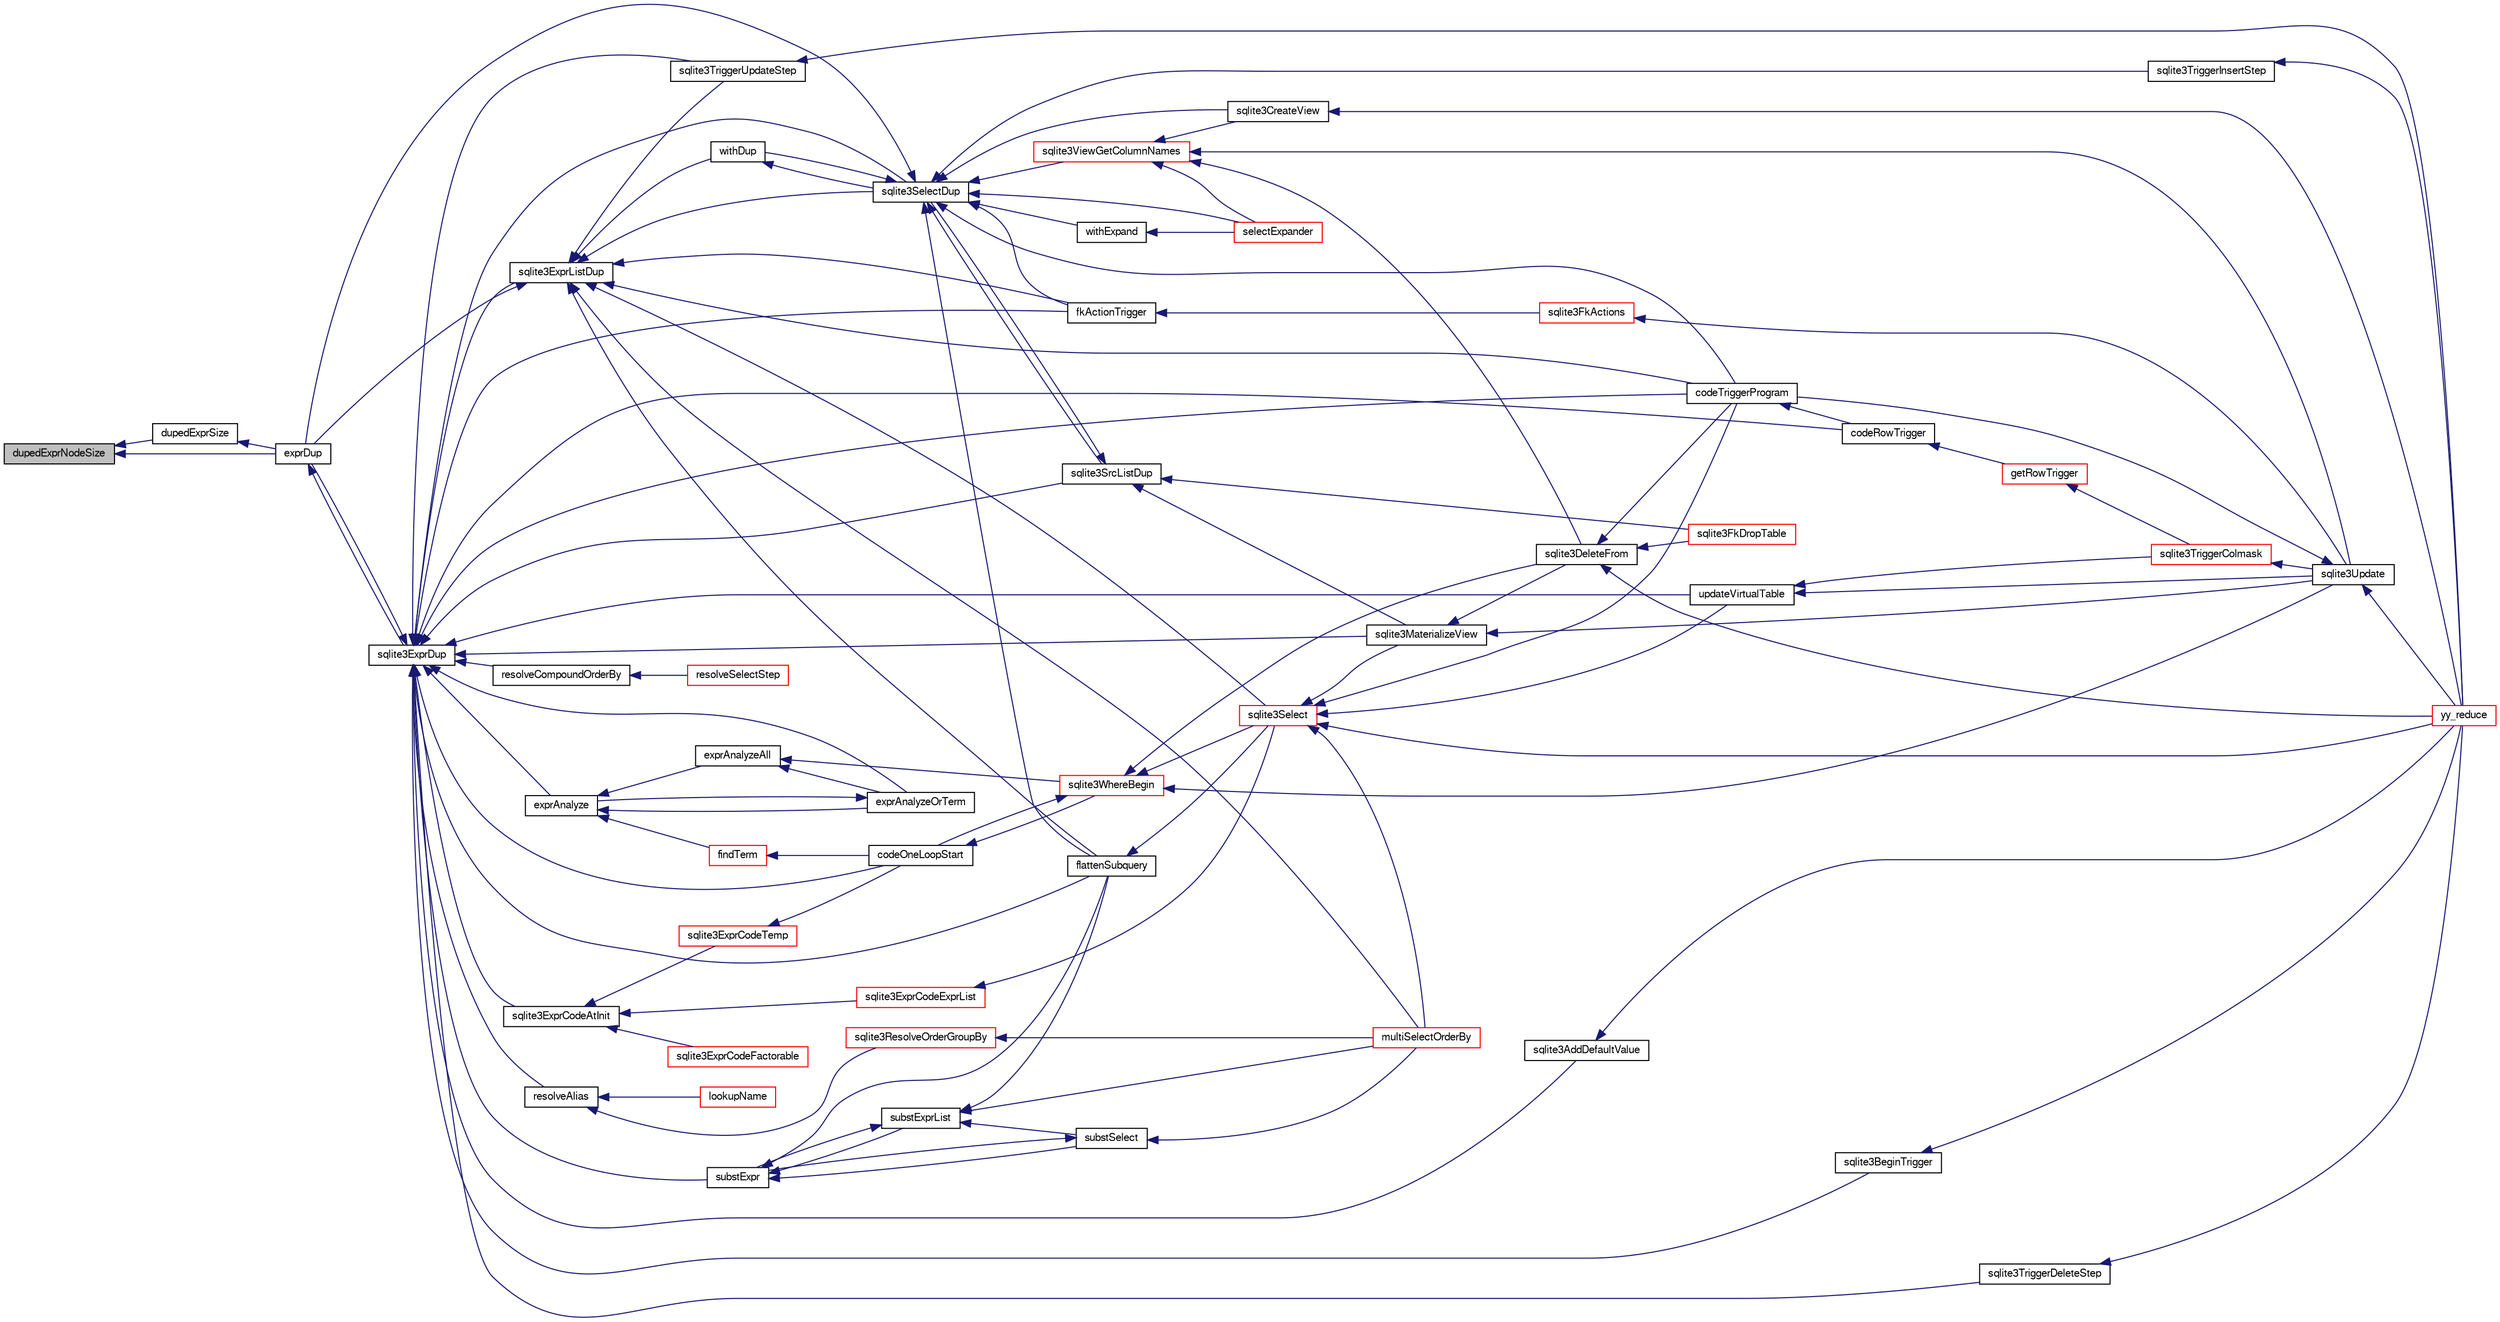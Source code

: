 digraph "dupedExprNodeSize"
{
  edge [fontname="FreeSans",fontsize="10",labelfontname="FreeSans",labelfontsize="10"];
  node [fontname="FreeSans",fontsize="10",shape=record];
  rankdir="LR";
  Node92072 [label="dupedExprNodeSize",height=0.2,width=0.4,color="black", fillcolor="grey75", style="filled", fontcolor="black"];
  Node92072 -> Node92073 [dir="back",color="midnightblue",fontsize="10",style="solid",fontname="FreeSans"];
  Node92073 [label="dupedExprSize",height=0.2,width=0.4,color="black", fillcolor="white", style="filled",URL="$sqlite3_8c.html#a9c79c04ad08e45cf19c143c6de3b634c"];
  Node92073 -> Node92074 [dir="back",color="midnightblue",fontsize="10",style="solid",fontname="FreeSans"];
  Node92074 [label="exprDup",height=0.2,width=0.4,color="black", fillcolor="white", style="filled",URL="$sqlite3_8c.html#a89f473c64253ae0a76749f543466a05a"];
  Node92074 -> Node92075 [dir="back",color="midnightblue",fontsize="10",style="solid",fontname="FreeSans"];
  Node92075 [label="sqlite3ExprDup",height=0.2,width=0.4,color="black", fillcolor="white", style="filled",URL="$sqlite3_8c.html#a509095508224c9f99698d86205234209"];
  Node92075 -> Node92076 [dir="back",color="midnightblue",fontsize="10",style="solid",fontname="FreeSans"];
  Node92076 [label="resolveAlias",height=0.2,width=0.4,color="black", fillcolor="white", style="filled",URL="$sqlite3_8c.html#af5aa683bef5c0eff80a792aa8a968167"];
  Node92076 -> Node92077 [dir="back",color="midnightblue",fontsize="10",style="solid",fontname="FreeSans"];
  Node92077 [label="lookupName",height=0.2,width=0.4,color="red", fillcolor="white", style="filled",URL="$sqlite3_8c.html#a9ee032f52b5e8bb82a72b574af904999"];
  Node92076 -> Node92163 [dir="back",color="midnightblue",fontsize="10",style="solid",fontname="FreeSans"];
  Node92163 [label="sqlite3ResolveOrderGroupBy",height=0.2,width=0.4,color="red", fillcolor="white", style="filled",URL="$sqlite3_8c.html#a2a1f1cd476b6007d2b2b0a9160dfb1eb"];
  Node92163 -> Node92142 [dir="back",color="midnightblue",fontsize="10",style="solid",fontname="FreeSans"];
  Node92142 [label="multiSelectOrderBy",height=0.2,width=0.4,color="red", fillcolor="white", style="filled",URL="$sqlite3_8c.html#afcdb8488c6f4dfdadaf9f04bca35b808"];
  Node92075 -> Node92081 [dir="back",color="midnightblue",fontsize="10",style="solid",fontname="FreeSans"];
  Node92081 [label="resolveCompoundOrderBy",height=0.2,width=0.4,color="black", fillcolor="white", style="filled",URL="$sqlite3_8c.html#a462c5aa49cfd6aad6a92fa60ddefc569"];
  Node92081 -> Node92082 [dir="back",color="midnightblue",fontsize="10",style="solid",fontname="FreeSans"];
  Node92082 [label="resolveSelectStep",height=0.2,width=0.4,color="red", fillcolor="white", style="filled",URL="$sqlite3_8c.html#a0b9015a9e505c63fd104dcbad672c814"];
  Node92075 -> Node92074 [dir="back",color="midnightblue",fontsize="10",style="solid",fontname="FreeSans"];
  Node92075 -> Node92164 [dir="back",color="midnightblue",fontsize="10",style="solid",fontname="FreeSans"];
  Node92164 [label="sqlite3ExprListDup",height=0.2,width=0.4,color="black", fillcolor="white", style="filled",URL="$sqlite3_8c.html#abfb0903f2fc516fcceec37b3489d528c"];
  Node92164 -> Node92074 [dir="back",color="midnightblue",fontsize="10",style="solid",fontname="FreeSans"];
  Node92164 -> Node92165 [dir="back",color="midnightblue",fontsize="10",style="solid",fontname="FreeSans"];
  Node92165 [label="withDup",height=0.2,width=0.4,color="black", fillcolor="white", style="filled",URL="$sqlite3_8c.html#a3f4d4194e35fd64b629b1533c50ffd7a"];
  Node92165 -> Node92166 [dir="back",color="midnightblue",fontsize="10",style="solid",fontname="FreeSans"];
  Node92166 [label="sqlite3SelectDup",height=0.2,width=0.4,color="black", fillcolor="white", style="filled",URL="$sqlite3_8c.html#af8a7f75590dced000c27784d90b57b87"];
  Node92166 -> Node92074 [dir="back",color="midnightblue",fontsize="10",style="solid",fontname="FreeSans"];
  Node92166 -> Node92165 [dir="back",color="midnightblue",fontsize="10",style="solid",fontname="FreeSans"];
  Node92166 -> Node92167 [dir="back",color="midnightblue",fontsize="10",style="solid",fontname="FreeSans"];
  Node92167 [label="sqlite3SrcListDup",height=0.2,width=0.4,color="black", fillcolor="white", style="filled",URL="$sqlite3_8c.html#a915ece76ebeede6852f63a447753ef9f"];
  Node92167 -> Node92166 [dir="back",color="midnightblue",fontsize="10",style="solid",fontname="FreeSans"];
  Node92167 -> Node92158 [dir="back",color="midnightblue",fontsize="10",style="solid",fontname="FreeSans"];
  Node92158 [label="sqlite3MaterializeView",height=0.2,width=0.4,color="black", fillcolor="white", style="filled",URL="$sqlite3_8c.html#a4557984b0b75f998fb0c3f231c9b1def"];
  Node92158 -> Node92093 [dir="back",color="midnightblue",fontsize="10",style="solid",fontname="FreeSans"];
  Node92093 [label="sqlite3DeleteFrom",height=0.2,width=0.4,color="black", fillcolor="white", style="filled",URL="$sqlite3_8c.html#ab9b4b45349188b49eabb23f94608a091"];
  Node92093 -> Node92094 [dir="back",color="midnightblue",fontsize="10",style="solid",fontname="FreeSans"];
  Node92094 [label="sqlite3FkDropTable",height=0.2,width=0.4,color="red", fillcolor="white", style="filled",URL="$sqlite3_8c.html#a1218c6fc74e89152ceaa4760e82f5ef9"];
  Node92093 -> Node92095 [dir="back",color="midnightblue",fontsize="10",style="solid",fontname="FreeSans"];
  Node92095 [label="codeTriggerProgram",height=0.2,width=0.4,color="black", fillcolor="white", style="filled",URL="$sqlite3_8c.html#a120801f59d9281d201d2ff4b2606836e"];
  Node92095 -> Node92096 [dir="back",color="midnightblue",fontsize="10",style="solid",fontname="FreeSans"];
  Node92096 [label="codeRowTrigger",height=0.2,width=0.4,color="black", fillcolor="white", style="filled",URL="$sqlite3_8c.html#a463cea5aaaf388b560b206570a0022fc"];
  Node92096 -> Node92097 [dir="back",color="midnightblue",fontsize="10",style="solid",fontname="FreeSans"];
  Node92097 [label="getRowTrigger",height=0.2,width=0.4,color="red", fillcolor="white", style="filled",URL="$sqlite3_8c.html#a69626ef20b540d1a2b19cf56f3f45689"];
  Node92097 -> Node92105 [dir="back",color="midnightblue",fontsize="10",style="solid",fontname="FreeSans"];
  Node92105 [label="sqlite3TriggerColmask",height=0.2,width=0.4,color="red", fillcolor="white", style="filled",URL="$sqlite3_8c.html#acace8e99e37ae5e84ea03c65e820c540"];
  Node92105 -> Node92103 [dir="back",color="midnightblue",fontsize="10",style="solid",fontname="FreeSans"];
  Node92103 [label="sqlite3Update",height=0.2,width=0.4,color="black", fillcolor="white", style="filled",URL="$sqlite3_8c.html#ac5aa67c46e8cc8174566fabe6809fafa"];
  Node92103 -> Node92095 [dir="back",color="midnightblue",fontsize="10",style="solid",fontname="FreeSans"];
  Node92103 -> Node92088 [dir="back",color="midnightblue",fontsize="10",style="solid",fontname="FreeSans"];
  Node92088 [label="yy_reduce",height=0.2,width=0.4,color="red", fillcolor="white", style="filled",URL="$sqlite3_8c.html#a7c419a9b25711c666a9a2449ef377f14"];
  Node92093 -> Node92088 [dir="back",color="midnightblue",fontsize="10",style="solid",fontname="FreeSans"];
  Node92158 -> Node92103 [dir="back",color="midnightblue",fontsize="10",style="solid",fontname="FreeSans"];
  Node92167 -> Node92094 [dir="back",color="midnightblue",fontsize="10",style="solid",fontname="FreeSans"];
  Node92166 -> Node92087 [dir="back",color="midnightblue",fontsize="10",style="solid",fontname="FreeSans"];
  Node92087 [label="sqlite3CreateView",height=0.2,width=0.4,color="black", fillcolor="white", style="filled",URL="$sqlite3_8c.html#a9d85cb00ff71dee5cd9a019503a6982e"];
  Node92087 -> Node92088 [dir="back",color="midnightblue",fontsize="10",style="solid",fontname="FreeSans"];
  Node92166 -> Node92090 [dir="back",color="midnightblue",fontsize="10",style="solid",fontname="FreeSans"];
  Node92090 [label="sqlite3ViewGetColumnNames",height=0.2,width=0.4,color="red", fillcolor="white", style="filled",URL="$sqlite3_8c.html#aebc7cd8d9e2bd174ae0a60363d3f6ce8"];
  Node92090 -> Node92087 [dir="back",color="midnightblue",fontsize="10",style="solid",fontname="FreeSans"];
  Node92090 -> Node92093 [dir="back",color="midnightblue",fontsize="10",style="solid",fontname="FreeSans"];
  Node92090 -> Node92107 [dir="back",color="midnightblue",fontsize="10",style="solid",fontname="FreeSans"];
  Node92107 [label="selectExpander",height=0.2,width=0.4,color="red", fillcolor="white", style="filled",URL="$sqlite3_8c.html#abee977318fbf74531340c6e41b0ca953"];
  Node92090 -> Node92103 [dir="back",color="midnightblue",fontsize="10",style="solid",fontname="FreeSans"];
  Node92166 -> Node92168 [dir="back",color="midnightblue",fontsize="10",style="solid",fontname="FreeSans"];
  Node92168 [label="fkActionTrigger",height=0.2,width=0.4,color="black", fillcolor="white", style="filled",URL="$sqlite3_8c.html#a45d66e3277860bacad58eb6296680c8e"];
  Node92168 -> Node92099 [dir="back",color="midnightblue",fontsize="10",style="solid",fontname="FreeSans"];
  Node92099 [label="sqlite3FkActions",height=0.2,width=0.4,color="red", fillcolor="white", style="filled",URL="$sqlite3_8c.html#a39159bd1623724946c22355ba7f3ef90"];
  Node92099 -> Node92103 [dir="back",color="midnightblue",fontsize="10",style="solid",fontname="FreeSans"];
  Node92166 -> Node92169 [dir="back",color="midnightblue",fontsize="10",style="solid",fontname="FreeSans"];
  Node92169 [label="flattenSubquery",height=0.2,width=0.4,color="black", fillcolor="white", style="filled",URL="$sqlite3_8c.html#aa7dcde293e634ad09c4d76c16a640491"];
  Node92169 -> Node92109 [dir="back",color="midnightblue",fontsize="10",style="solid",fontname="FreeSans"];
  Node92109 [label="sqlite3Select",height=0.2,width=0.4,color="red", fillcolor="white", style="filled",URL="$sqlite3_8c.html#a2465ee8c956209ba4b272477b7c21a45"];
  Node92109 -> Node92158 [dir="back",color="midnightblue",fontsize="10",style="solid",fontname="FreeSans"];
  Node92109 -> Node92142 [dir="back",color="midnightblue",fontsize="10",style="solid",fontname="FreeSans"];
  Node92109 -> Node92095 [dir="back",color="midnightblue",fontsize="10",style="solid",fontname="FreeSans"];
  Node92109 -> Node92159 [dir="back",color="midnightblue",fontsize="10",style="solid",fontname="FreeSans"];
  Node92159 [label="updateVirtualTable",height=0.2,width=0.4,color="black", fillcolor="white", style="filled",URL="$sqlite3_8c.html#a740220531db9293c39a2cdd7da3f74e1"];
  Node92159 -> Node92105 [dir="back",color="midnightblue",fontsize="10",style="solid",fontname="FreeSans"];
  Node92159 -> Node92103 [dir="back",color="midnightblue",fontsize="10",style="solid",fontname="FreeSans"];
  Node92109 -> Node92088 [dir="back",color="midnightblue",fontsize="10",style="solid",fontname="FreeSans"];
  Node92166 -> Node92170 [dir="back",color="midnightblue",fontsize="10",style="solid",fontname="FreeSans"];
  Node92170 [label="withExpand",height=0.2,width=0.4,color="black", fillcolor="white", style="filled",URL="$sqlite3_8c.html#abfe30ddf22391eeda2da9ba60c23bf0b"];
  Node92170 -> Node92107 [dir="back",color="midnightblue",fontsize="10",style="solid",fontname="FreeSans"];
  Node92166 -> Node92107 [dir="back",color="midnightblue",fontsize="10",style="solid",fontname="FreeSans"];
  Node92166 -> Node92171 [dir="back",color="midnightblue",fontsize="10",style="solid",fontname="FreeSans"];
  Node92171 [label="sqlite3TriggerInsertStep",height=0.2,width=0.4,color="black", fillcolor="white", style="filled",URL="$sqlite3_8c.html#a7204c378dad0dfefd6ab40c3d9508c64"];
  Node92171 -> Node92088 [dir="back",color="midnightblue",fontsize="10",style="solid",fontname="FreeSans"];
  Node92166 -> Node92095 [dir="back",color="midnightblue",fontsize="10",style="solid",fontname="FreeSans"];
  Node92164 -> Node92166 [dir="back",color="midnightblue",fontsize="10",style="solid",fontname="FreeSans"];
  Node92164 -> Node92168 [dir="back",color="midnightblue",fontsize="10",style="solid",fontname="FreeSans"];
  Node92164 -> Node92142 [dir="back",color="midnightblue",fontsize="10",style="solid",fontname="FreeSans"];
  Node92164 -> Node92169 [dir="back",color="midnightblue",fontsize="10",style="solid",fontname="FreeSans"];
  Node92164 -> Node92109 [dir="back",color="midnightblue",fontsize="10",style="solid",fontname="FreeSans"];
  Node92164 -> Node92172 [dir="back",color="midnightblue",fontsize="10",style="solid",fontname="FreeSans"];
  Node92172 [label="sqlite3TriggerUpdateStep",height=0.2,width=0.4,color="black", fillcolor="white", style="filled",URL="$sqlite3_8c.html#a747552fbad2050589d779b2baee13941"];
  Node92172 -> Node92088 [dir="back",color="midnightblue",fontsize="10",style="solid",fontname="FreeSans"];
  Node92164 -> Node92095 [dir="back",color="midnightblue",fontsize="10",style="solid",fontname="FreeSans"];
  Node92075 -> Node92167 [dir="back",color="midnightblue",fontsize="10",style="solid",fontname="FreeSans"];
  Node92075 -> Node92166 [dir="back",color="midnightblue",fontsize="10",style="solid",fontname="FreeSans"];
  Node92075 -> Node92173 [dir="back",color="midnightblue",fontsize="10",style="solid",fontname="FreeSans"];
  Node92173 [label="sqlite3ExprCodeAtInit",height=0.2,width=0.4,color="black", fillcolor="white", style="filled",URL="$sqlite3_8c.html#ac95e17399015e079099a882989e125c1"];
  Node92173 -> Node92114 [dir="back",color="midnightblue",fontsize="10",style="solid",fontname="FreeSans"];
  Node92114 [label="sqlite3ExprCodeTemp",height=0.2,width=0.4,color="red", fillcolor="white", style="filled",URL="$sqlite3_8c.html#a3bc5c1ccb3c5851847e2aeb4a84ae1fc"];
  Node92114 -> Node92131 [dir="back",color="midnightblue",fontsize="10",style="solid",fontname="FreeSans"];
  Node92131 [label="codeOneLoopStart",height=0.2,width=0.4,color="black", fillcolor="white", style="filled",URL="$sqlite3_8c.html#aa868875120b151c169cc79139ed6e008"];
  Node92131 -> Node92128 [dir="back",color="midnightblue",fontsize="10",style="solid",fontname="FreeSans"];
  Node92128 [label="sqlite3WhereBegin",height=0.2,width=0.4,color="red", fillcolor="white", style="filled",URL="$sqlite3_8c.html#acad049f5c9a96a8118cffd5e5ce89f7c"];
  Node92128 -> Node92093 [dir="back",color="midnightblue",fontsize="10",style="solid",fontname="FreeSans"];
  Node92128 -> Node92109 [dir="back",color="midnightblue",fontsize="10",style="solid",fontname="FreeSans"];
  Node92128 -> Node92103 [dir="back",color="midnightblue",fontsize="10",style="solid",fontname="FreeSans"];
  Node92128 -> Node92131 [dir="back",color="midnightblue",fontsize="10",style="solid",fontname="FreeSans"];
  Node92173 -> Node92133 [dir="back",color="midnightblue",fontsize="10",style="solid",fontname="FreeSans"];
  Node92133 [label="sqlite3ExprCodeFactorable",height=0.2,width=0.4,color="red", fillcolor="white", style="filled",URL="$sqlite3_8c.html#a843f7fd58eec5a683c1fd8435fcd1e84"];
  Node92173 -> Node92144 [dir="back",color="midnightblue",fontsize="10",style="solid",fontname="FreeSans"];
  Node92144 [label="sqlite3ExprCodeExprList",height=0.2,width=0.4,color="red", fillcolor="white", style="filled",URL="$sqlite3_8c.html#a05b2b3dc3de7565de24eb3a2ff4e9566"];
  Node92144 -> Node92109 [dir="back",color="midnightblue",fontsize="10",style="solid",fontname="FreeSans"];
  Node92075 -> Node92174 [dir="back",color="midnightblue",fontsize="10",style="solid",fontname="FreeSans"];
  Node92174 [label="sqlite3AddDefaultValue",height=0.2,width=0.4,color="black", fillcolor="white", style="filled",URL="$sqlite3_8c.html#a0c9a36f669a7f33ff5e2db5d8586ef6b"];
  Node92174 -> Node92088 [dir="back",color="midnightblue",fontsize="10",style="solid",fontname="FreeSans"];
  Node92075 -> Node92158 [dir="back",color="midnightblue",fontsize="10",style="solid",fontname="FreeSans"];
  Node92075 -> Node92168 [dir="back",color="midnightblue",fontsize="10",style="solid",fontname="FreeSans"];
  Node92075 -> Node92175 [dir="back",color="midnightblue",fontsize="10",style="solid",fontname="FreeSans"];
  Node92175 [label="substExpr",height=0.2,width=0.4,color="black", fillcolor="white", style="filled",URL="$sqlite3_8c.html#a7e30cc0ad46f01288c342a4e378d9484"];
  Node92175 -> Node92176 [dir="back",color="midnightblue",fontsize="10",style="solid",fontname="FreeSans"];
  Node92176 [label="substExprList",height=0.2,width=0.4,color="black", fillcolor="white", style="filled",URL="$sqlite3_8c.html#a757971613b796a7c4ce40ddec28641b0"];
  Node92176 -> Node92142 [dir="back",color="midnightblue",fontsize="10",style="solid",fontname="FreeSans"];
  Node92176 -> Node92175 [dir="back",color="midnightblue",fontsize="10",style="solid",fontname="FreeSans"];
  Node92176 -> Node92177 [dir="back",color="midnightblue",fontsize="10",style="solid",fontname="FreeSans"];
  Node92177 [label="substSelect",height=0.2,width=0.4,color="black", fillcolor="white", style="filled",URL="$sqlite3_8c.html#ad829d8b7f675bae62ee9b1a139929f69"];
  Node92177 -> Node92142 [dir="back",color="midnightblue",fontsize="10",style="solid",fontname="FreeSans"];
  Node92177 -> Node92175 [dir="back",color="midnightblue",fontsize="10",style="solid",fontname="FreeSans"];
  Node92176 -> Node92169 [dir="back",color="midnightblue",fontsize="10",style="solid",fontname="FreeSans"];
  Node92175 -> Node92177 [dir="back",color="midnightblue",fontsize="10",style="solid",fontname="FreeSans"];
  Node92175 -> Node92169 [dir="back",color="midnightblue",fontsize="10",style="solid",fontname="FreeSans"];
  Node92075 -> Node92169 [dir="back",color="midnightblue",fontsize="10",style="solid",fontname="FreeSans"];
  Node92075 -> Node92178 [dir="back",color="midnightblue",fontsize="10",style="solid",fontname="FreeSans"];
  Node92178 [label="sqlite3BeginTrigger",height=0.2,width=0.4,color="black", fillcolor="white", style="filled",URL="$sqlite3_8c.html#ac20a731dbd52edec68a09962c7f39a4c"];
  Node92178 -> Node92088 [dir="back",color="midnightblue",fontsize="10",style="solid",fontname="FreeSans"];
  Node92075 -> Node92172 [dir="back",color="midnightblue",fontsize="10",style="solid",fontname="FreeSans"];
  Node92075 -> Node92179 [dir="back",color="midnightblue",fontsize="10",style="solid",fontname="FreeSans"];
  Node92179 [label="sqlite3TriggerDeleteStep",height=0.2,width=0.4,color="black", fillcolor="white", style="filled",URL="$sqlite3_8c.html#a7f1bcb4e2de5e641f2c286d27348f823"];
  Node92179 -> Node92088 [dir="back",color="midnightblue",fontsize="10",style="solid",fontname="FreeSans"];
  Node92075 -> Node92095 [dir="back",color="midnightblue",fontsize="10",style="solid",fontname="FreeSans"];
  Node92075 -> Node92096 [dir="back",color="midnightblue",fontsize="10",style="solid",fontname="FreeSans"];
  Node92075 -> Node92159 [dir="back",color="midnightblue",fontsize="10",style="solid",fontname="FreeSans"];
  Node92075 -> Node92155 [dir="back",color="midnightblue",fontsize="10",style="solid",fontname="FreeSans"];
  Node92155 [label="exprAnalyzeOrTerm",height=0.2,width=0.4,color="black", fillcolor="white", style="filled",URL="$sqlite3_8c.html#ab95cabd8b51cb2291b5bef0c4a3776d2"];
  Node92155 -> Node92148 [dir="back",color="midnightblue",fontsize="10",style="solid",fontname="FreeSans"];
  Node92148 [label="exprAnalyze",height=0.2,width=0.4,color="black", fillcolor="white", style="filled",URL="$sqlite3_8c.html#acb10e48c9a4184a4edd9bfd5b14ad0b7"];
  Node92148 -> Node92149 [dir="back",color="midnightblue",fontsize="10",style="solid",fontname="FreeSans"];
  Node92149 [label="findTerm",height=0.2,width=0.4,color="red", fillcolor="white", style="filled",URL="$sqlite3_8c.html#af26eb1eed85001fcf29fa189b631ac4b"];
  Node92149 -> Node92131 [dir="back",color="midnightblue",fontsize="10",style="solid",fontname="FreeSans"];
  Node92148 -> Node92154 [dir="back",color="midnightblue",fontsize="10",style="solid",fontname="FreeSans"];
  Node92154 [label="exprAnalyzeAll",height=0.2,width=0.4,color="black", fillcolor="white", style="filled",URL="$sqlite3_8c.html#a2e7a957af98e240fa68e34d6ff639437"];
  Node92154 -> Node92155 [dir="back",color="midnightblue",fontsize="10",style="solid",fontname="FreeSans"];
  Node92154 -> Node92128 [dir="back",color="midnightblue",fontsize="10",style="solid",fontname="FreeSans"];
  Node92148 -> Node92155 [dir="back",color="midnightblue",fontsize="10",style="solid",fontname="FreeSans"];
  Node92075 -> Node92148 [dir="back",color="midnightblue",fontsize="10",style="solid",fontname="FreeSans"];
  Node92075 -> Node92131 [dir="back",color="midnightblue",fontsize="10",style="solid",fontname="FreeSans"];
  Node92072 -> Node92074 [dir="back",color="midnightblue",fontsize="10",style="solid",fontname="FreeSans"];
}
